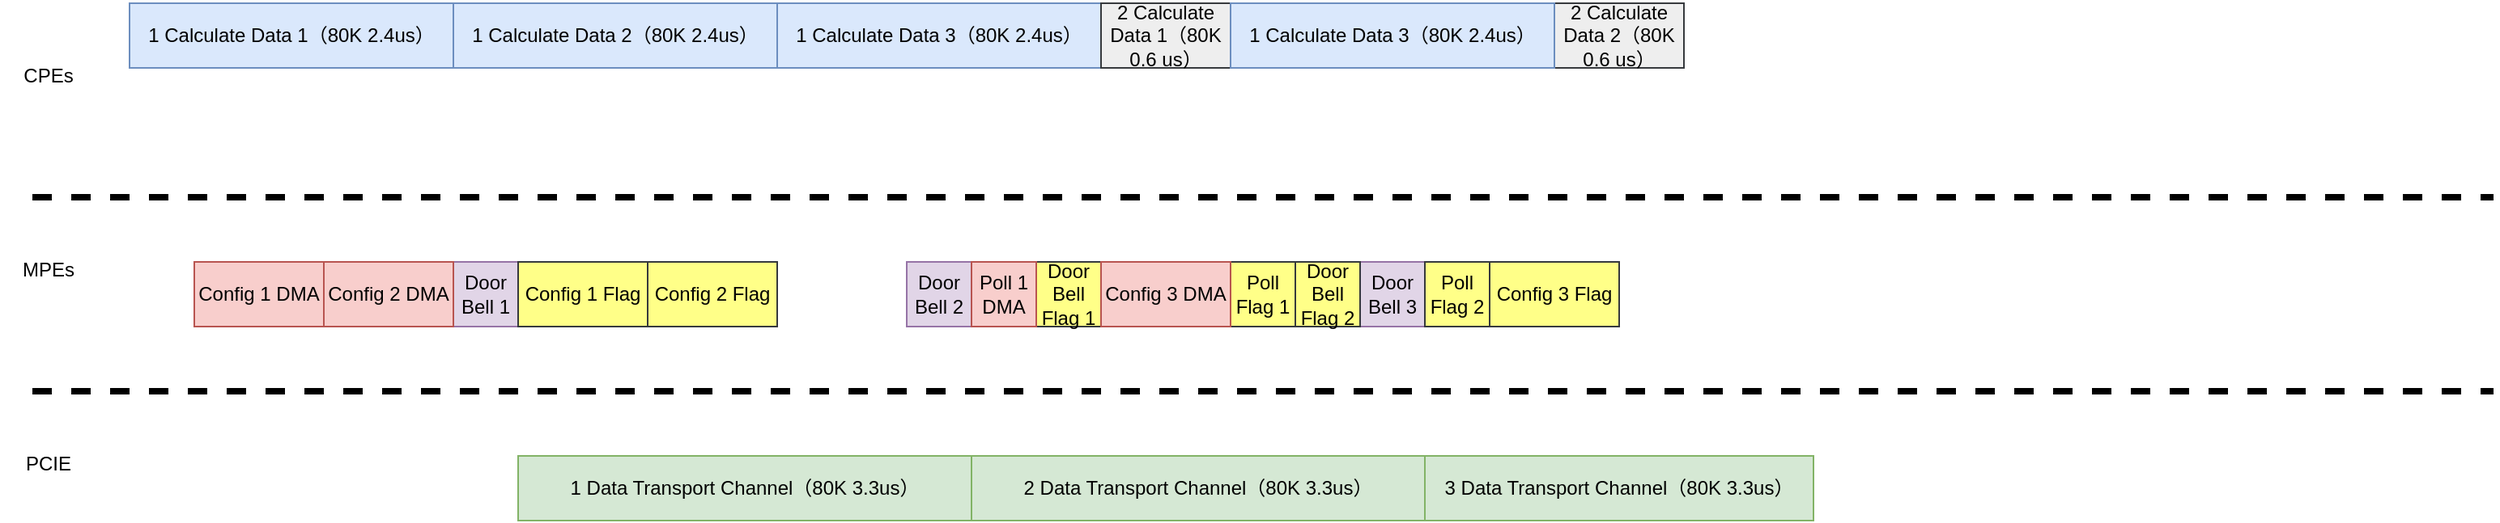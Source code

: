 <mxfile version="23.1.7" type="github">
  <diagram name="Page-1" id="8UkeEsG8CBlmwoBD3Vzl">
    <mxGraphModel dx="972" dy="505" grid="1" gridSize="10" guides="1" tooltips="1" connect="1" arrows="1" fold="1" page="1" pageScale="1" pageWidth="850" pageHeight="1100" math="0" shadow="0">
      <root>
        <mxCell id="0" />
        <mxCell id="1" parent="0" />
        <mxCell id="Pfz1q1TMqQPkibygIN71-32" value="Config 1 DMA" style="rounded=0;whiteSpace=wrap;html=1;fillColor=#f8cecc;strokeColor=#b85450;" vertex="1" parent="1">
          <mxGeometry x="160" y="340" width="80" height="40" as="geometry" />
        </mxCell>
        <mxCell id="Pfz1q1TMqQPkibygIN71-37" value="Door&lt;br&gt;Bell 1" style="rounded=0;whiteSpace=wrap;html=1;fillColor=#e1d5e7;strokeColor=#9673a6;" vertex="1" parent="1">
          <mxGeometry x="320" y="340" width="40" height="40" as="geometry" />
        </mxCell>
        <mxCell id="Pfz1q1TMqQPkibygIN71-41" value="" style="endArrow=none;dashed=1;html=1;rounded=0;strokeWidth=4;" edge="1" parent="1">
          <mxGeometry width="50" height="50" relative="1" as="geometry">
            <mxPoint x="60" y="300" as="sourcePoint" />
            <mxPoint x="1580" y="300" as="targetPoint" />
          </mxGeometry>
        </mxCell>
        <mxCell id="Pfz1q1TMqQPkibygIN71-42" value="" style="endArrow=none;dashed=1;html=1;rounded=0;strokeWidth=4;" edge="1" parent="1">
          <mxGeometry width="50" height="50" relative="1" as="geometry">
            <mxPoint x="60" y="420" as="sourcePoint" />
            <mxPoint x="1580" y="420" as="targetPoint" />
          </mxGeometry>
        </mxCell>
        <mxCell id="Pfz1q1TMqQPkibygIN71-43" value="Door&lt;br&gt;Bell Flag 1" style="rounded=0;whiteSpace=wrap;html=1;fillColor=#ffff88;strokeColor=#36393d;" vertex="1" parent="1">
          <mxGeometry x="680" y="340" width="40" height="40" as="geometry" />
        </mxCell>
        <mxCell id="Pfz1q1TMqQPkibygIN71-46" value="1 Data Transport Channel（80K 3.3us）" style="rounded=0;whiteSpace=wrap;html=1;fillColor=#d5e8d4;strokeColor=#82b366;" vertex="1" parent="1">
          <mxGeometry x="360" y="460" width="280" height="40" as="geometry" />
        </mxCell>
        <mxCell id="Pfz1q1TMqQPkibygIN71-57" value="1 Calculate Data 1（80K 2.4us）" style="rounded=0;whiteSpace=wrap;html=1;fillColor=#dae8fc;strokeColor=#6c8ebf;" vertex="1" parent="1">
          <mxGeometry x="120" y="180" width="200" height="40" as="geometry" />
        </mxCell>
        <mxCell id="Pfz1q1TMqQPkibygIN71-60" value="CPEs" style="text;html=1;align=center;verticalAlign=middle;whiteSpace=wrap;rounded=0;" vertex="1" parent="1">
          <mxGeometry x="40" y="210" width="60" height="30" as="geometry" />
        </mxCell>
        <mxCell id="Pfz1q1TMqQPkibygIN71-61" value="MPEs" style="text;html=1;align=center;verticalAlign=middle;whiteSpace=wrap;rounded=0;" vertex="1" parent="1">
          <mxGeometry x="40" y="330" width="60" height="30" as="geometry" />
        </mxCell>
        <mxCell id="Pfz1q1TMqQPkibygIN71-62" value="PCIE" style="text;html=1;align=center;verticalAlign=middle;whiteSpace=wrap;rounded=0;" vertex="1" parent="1">
          <mxGeometry x="40" y="450" width="60" height="30" as="geometry" />
        </mxCell>
        <mxCell id="Pfz1q1TMqQPkibygIN71-63" value="1 Calculate Data 2（80K 2.4us）" style="rounded=0;whiteSpace=wrap;html=1;fillColor=#dae8fc;strokeColor=#6c8ebf;" vertex="1" parent="1">
          <mxGeometry x="320" y="180" width="200" height="40" as="geometry" />
        </mxCell>
        <mxCell id="Pfz1q1TMqQPkibygIN71-64" value="Config 2 DMA" style="rounded=0;whiteSpace=wrap;html=1;fillColor=#f8cecc;strokeColor=#b85450;" vertex="1" parent="1">
          <mxGeometry x="240" y="340" width="80" height="40" as="geometry" />
        </mxCell>
        <mxCell id="Pfz1q1TMqQPkibygIN71-65" value="Door&lt;br&gt;Bell 2" style="rounded=0;whiteSpace=wrap;html=1;fillColor=#e1d5e7;strokeColor=#9673a6;" vertex="1" parent="1">
          <mxGeometry x="600" y="340" width="40" height="40" as="geometry" />
        </mxCell>
        <mxCell id="Pfz1q1TMqQPkibygIN71-66" value="Config 1&amp;nbsp;Flag" style="rounded=0;whiteSpace=wrap;html=1;fillColor=#ffff88;strokeColor=#36393d;" vertex="1" parent="1">
          <mxGeometry x="360" y="340" width="80" height="40" as="geometry" />
        </mxCell>
        <mxCell id="Pfz1q1TMqQPkibygIN71-67" value="1 Calculate Data 3（80K 2.4us）" style="rounded=0;whiteSpace=wrap;html=1;fillColor=#dae8fc;strokeColor=#6c8ebf;" vertex="1" parent="1">
          <mxGeometry x="520" y="180" width="200" height="40" as="geometry" />
        </mxCell>
        <mxCell id="Pfz1q1TMqQPkibygIN71-68" value="2 Calculate Data 1（80K 0.6 us）" style="rounded=0;whiteSpace=wrap;html=1;fillColor=#eeeeee;strokeColor=#36393d;" vertex="1" parent="1">
          <mxGeometry x="720" y="180" width="80" height="40" as="geometry" />
        </mxCell>
        <mxCell id="Pfz1q1TMqQPkibygIN71-69" value="Poll 1 DMA" style="rounded=0;whiteSpace=wrap;html=1;fillColor=#f8cecc;strokeColor=#b85450;" vertex="1" parent="1">
          <mxGeometry x="640" y="340" width="40" height="40" as="geometry" />
        </mxCell>
        <mxCell id="Pfz1q1TMqQPkibygIN71-71" value="2 Data Transport Channel（80K 3.3us）" style="rounded=0;whiteSpace=wrap;html=1;fillColor=#d5e8d4;strokeColor=#82b366;" vertex="1" parent="1">
          <mxGeometry x="640" y="460" width="280" height="40" as="geometry" />
        </mxCell>
        <mxCell id="Pfz1q1TMqQPkibygIN71-72" value="Poll&lt;br&gt;Flag 1" style="rounded=0;whiteSpace=wrap;html=1;fillColor=#ffff88;strokeColor=#36393d;" vertex="1" parent="1">
          <mxGeometry x="800" y="340" width="40" height="40" as="geometry" />
        </mxCell>
        <mxCell id="Pfz1q1TMqQPkibygIN71-73" value="Config 3 DMA" style="rounded=0;whiteSpace=wrap;html=1;fillColor=#f8cecc;strokeColor=#b85450;" vertex="1" parent="1">
          <mxGeometry x="720" y="340" width="80" height="40" as="geometry" />
        </mxCell>
        <mxCell id="Pfz1q1TMqQPkibygIN71-74" value="Door&lt;br&gt;Bell 3" style="rounded=0;whiteSpace=wrap;html=1;fillColor=#e1d5e7;strokeColor=#9673a6;" vertex="1" parent="1">
          <mxGeometry x="880" y="340" width="40" height="40" as="geometry" />
        </mxCell>
        <mxCell id="Pfz1q1TMqQPkibygIN71-76" value="3 Data Transport Channel（80K 3.3us）" style="rounded=0;whiteSpace=wrap;html=1;fillColor=#d5e8d4;strokeColor=#82b366;" vertex="1" parent="1">
          <mxGeometry x="920" y="460" width="240" height="40" as="geometry" />
        </mxCell>
        <mxCell id="Pfz1q1TMqQPkibygIN71-77" value="2 Calculate Data 2（80K 0.6 us）" style="rounded=0;whiteSpace=wrap;html=1;fillColor=#eeeeee;strokeColor=#36393d;" vertex="1" parent="1">
          <mxGeometry x="1000" y="180" width="80" height="40" as="geometry" />
        </mxCell>
        <mxCell id="Pfz1q1TMqQPkibygIN71-78" value="Door&lt;br&gt;Bell Flag 2" style="rounded=0;whiteSpace=wrap;html=1;fillColor=#ffff88;strokeColor=#36393d;" vertex="1" parent="1">
          <mxGeometry x="840" y="340" width="40" height="40" as="geometry" />
        </mxCell>
        <mxCell id="Pfz1q1TMqQPkibygIN71-79" value="Config 2 Flag" style="rounded=0;whiteSpace=wrap;html=1;fillColor=#ffff88;strokeColor=#36393d;" vertex="1" parent="1">
          <mxGeometry x="440" y="340" width="80" height="40" as="geometry" />
        </mxCell>
        <mxCell id="Pfz1q1TMqQPkibygIN71-80" value="Poll&lt;br&gt;Flag 2" style="rounded=0;whiteSpace=wrap;html=1;fillColor=#ffff88;strokeColor=#36393d;" vertex="1" parent="1">
          <mxGeometry x="920" y="340" width="40" height="40" as="geometry" />
        </mxCell>
        <mxCell id="Pfz1q1TMqQPkibygIN71-81" value="Config 3 Flag" style="rounded=0;whiteSpace=wrap;html=1;fillColor=#ffff88;strokeColor=#36393d;" vertex="1" parent="1">
          <mxGeometry x="960" y="340" width="80" height="40" as="geometry" />
        </mxCell>
        <mxCell id="Pfz1q1TMqQPkibygIN71-82" value="1 Calculate Data 3（80K 2.4us）" style="rounded=0;whiteSpace=wrap;html=1;fillColor=#dae8fc;strokeColor=#6c8ebf;" vertex="1" parent="1">
          <mxGeometry x="800" y="180" width="200" height="40" as="geometry" />
        </mxCell>
      </root>
    </mxGraphModel>
  </diagram>
</mxfile>
